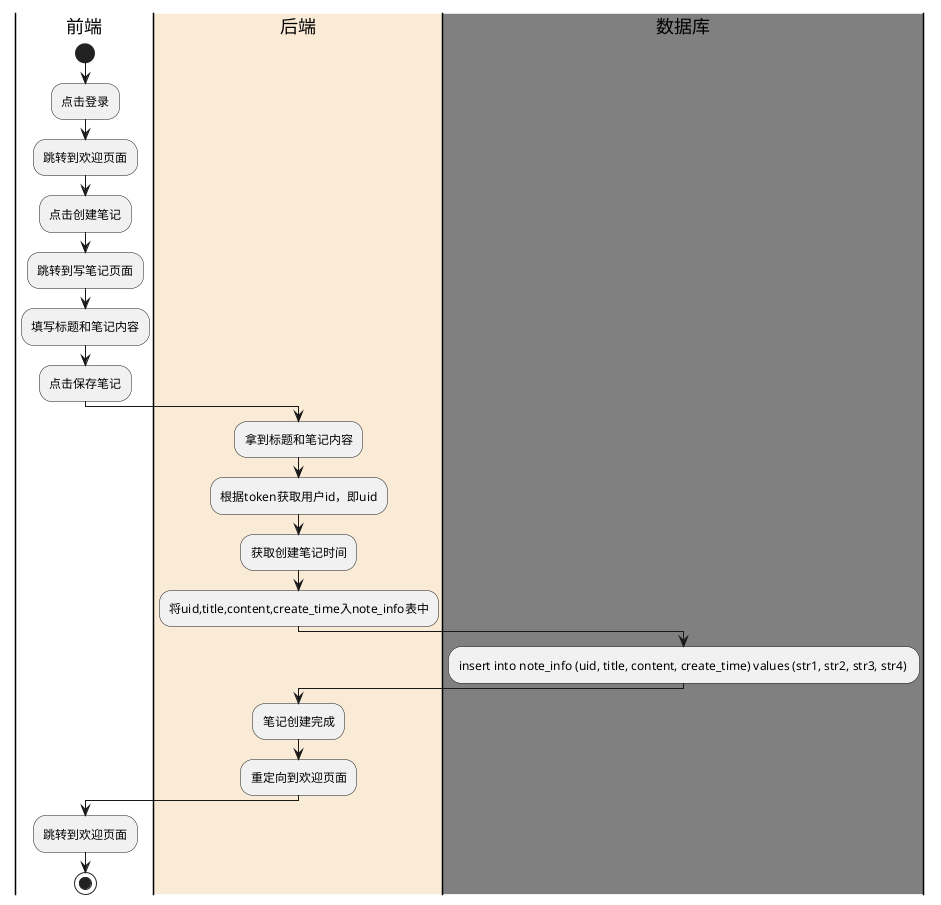 @startuml
|前端|
start
:点击登录;
:跳转到欢迎页面;
:点击创建笔记;
:跳转到写笔记页面;
:填写标题和笔记内容;
:点击保存笔记;
|#AntiqueWhite|后端|
:拿到标题和笔记内容;
:根据token获取用户id，即uid;
:获取创建笔记时间;
:将uid,title,content,create_time入note_info表中;
|#gray|数据库|
:insert into note_info (uid, title, content, create_time) values (str1, str2, str3, str4) ;
|#AntiqueWhite|后端|
:笔记创建完成;
:重定向到欢迎页面;
|前端|
:跳转到欢迎页面;
stop


@enduml